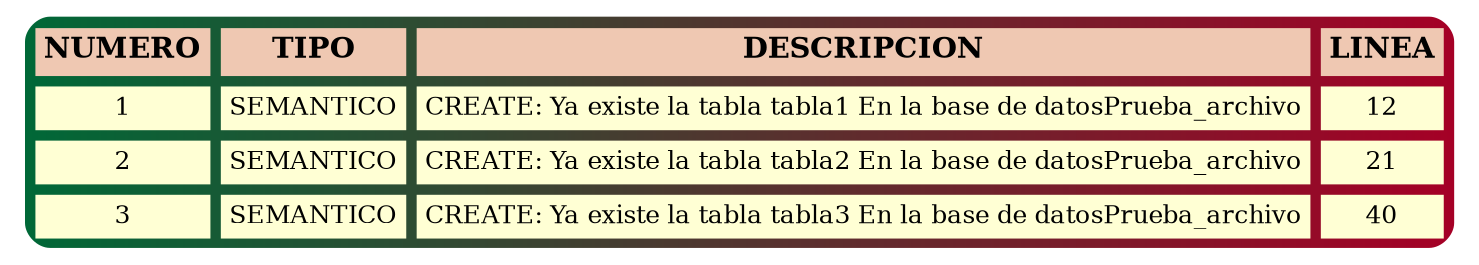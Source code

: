 digraph G{
graph [ dpi = 150 ];
a0 [shape=none label=<
<TABLE border="0" cellspacing="5" cellpadding="4" style="rounded" bgcolor="/rdylgn11/11:/rdylgn11/1">
<TR>
<TD colspan="1" bgcolor="#EFC8B2"><FONT POINT-SIZE="14"><B>NUMERO</B></FONT></TD>
<TD colspan="1" bgcolor="#EFC8B2"><FONT POINT-SIZE="14"><B>TIPO</B></FONT></TD>
<TD colspan="1" bgcolor="#EFC8B2"><FONT POINT-SIZE="14"><B>DESCRIPCION</B></FONT></TD>
<TD colspan="1" bgcolor="#EFC8B2"><FONT POINT-SIZE="14"><B>LINEA</B></FONT></TD>
</TR>
<TR>
<TD  colspan="1" bgcolor="#ffffd4"><FONT POINT-SIZE="12">1</FONT></TD>
<TD  colspan="1" bgcolor="#ffffd4"><FONT POINT-SIZE="12">SEMANTICO</FONT></TD>
<TD  colspan="1" bgcolor="#ffffd4"><FONT POINT-SIZE="12">CREATE: Ya existe la tabla tabla1 En la base de datosPrueba_archivo</FONT></TD>
<TD  colspan="1" bgcolor="#ffffd4"><FONT POINT-SIZE="12">12</FONT></TD>
</TR>
<TR>
<TD  colspan="1" bgcolor="#ffffd4"><FONT POINT-SIZE="12">2</FONT></TD>
<TD  colspan="1" bgcolor="#ffffd4"><FONT POINT-SIZE="12">SEMANTICO</FONT></TD>
<TD  colspan="1" bgcolor="#ffffd4"><FONT POINT-SIZE="12">CREATE: Ya existe la tabla tabla2 En la base de datosPrueba_archivo</FONT></TD>
<TD  colspan="1" bgcolor="#ffffd4"><FONT POINT-SIZE="12">21</FONT></TD>
</TR>
<TR>
<TD  colspan="1" bgcolor="#ffffd4"><FONT POINT-SIZE="12">3</FONT></TD>
<TD  colspan="1" bgcolor="#ffffd4"><FONT POINT-SIZE="12">SEMANTICO</FONT></TD>
<TD  colspan="1" bgcolor="#ffffd4"><FONT POINT-SIZE="12">CREATE: Ya existe la tabla tabla3 En la base de datosPrueba_archivo</FONT></TD>
<TD  colspan="1" bgcolor="#ffffd4"><FONT POINT-SIZE="12">40</FONT></TD>
</TR>
</TABLE>>];
}
